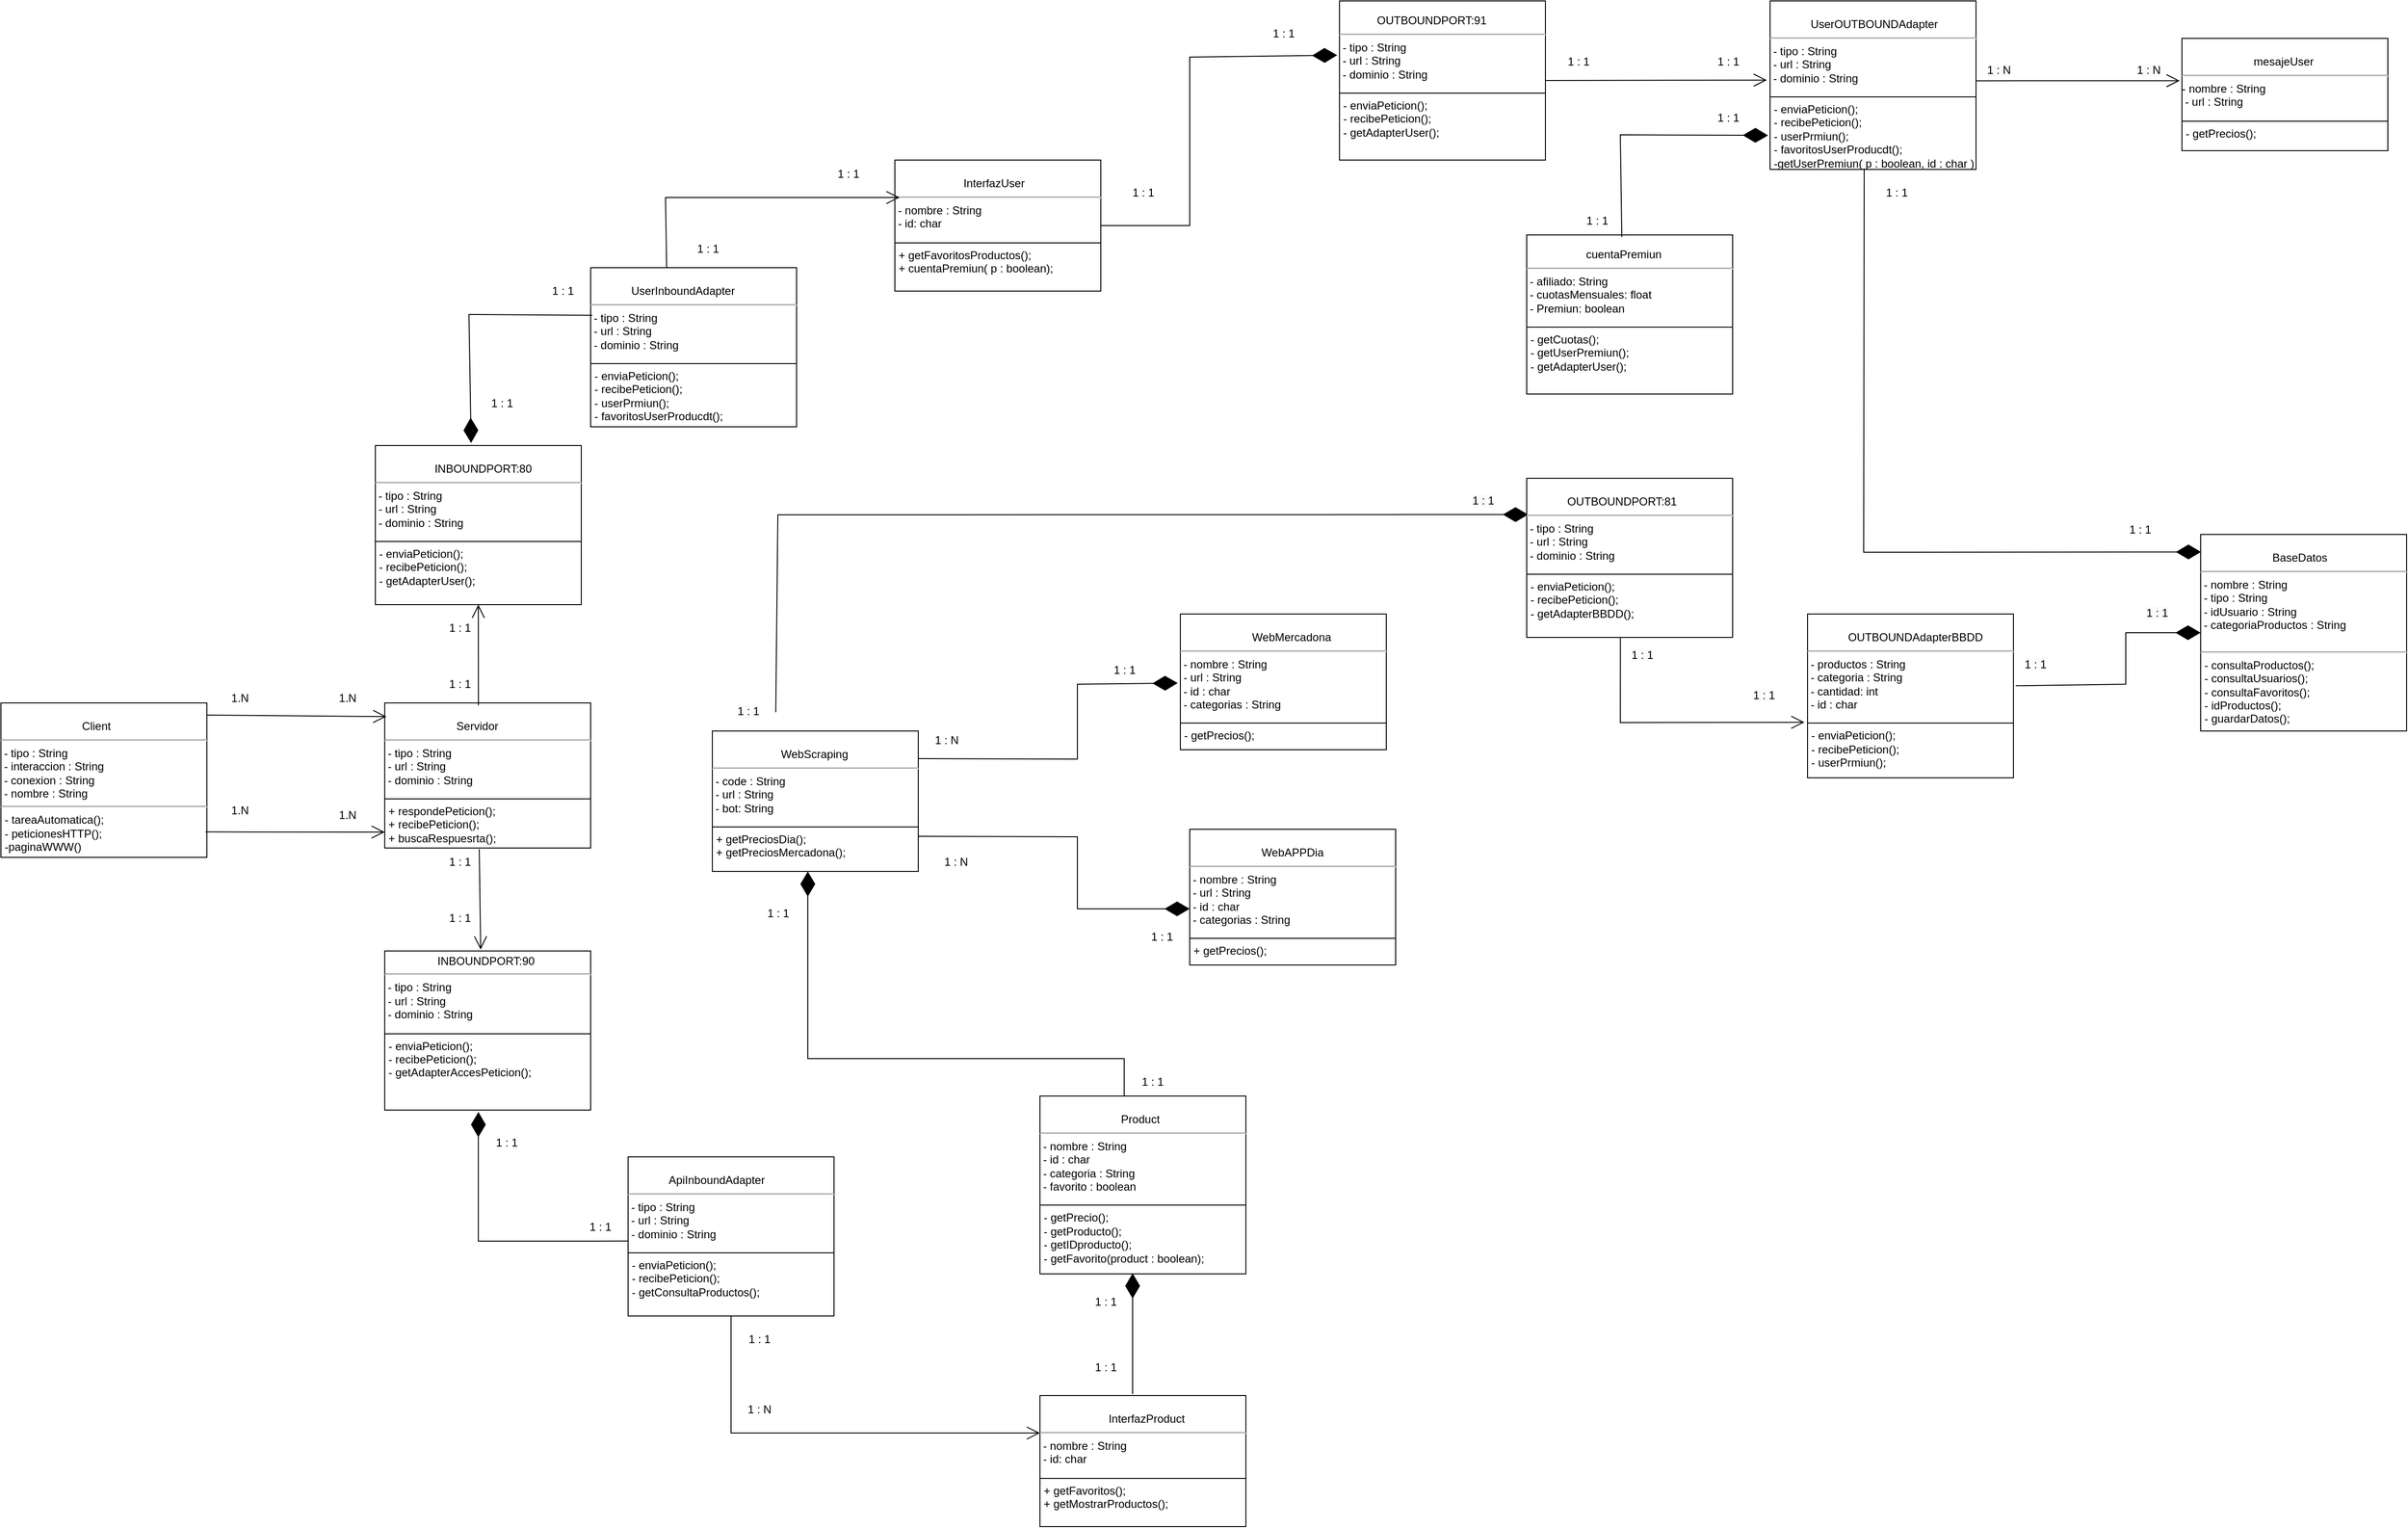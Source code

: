 <mxfile version="24.4.2" type="device">
  <diagram name="Página-1" id="XtTbwyqOp6e4KOKeSVEi">
    <mxGraphModel dx="5848" dy="3665" grid="1" gridSize="10" guides="1" tooltips="1" connect="1" arrows="1" fold="1" page="1" pageScale="1" pageWidth="690" pageHeight="980" math="0" shadow="0">
      <root>
        <mxCell id="0" />
        <mxCell id="1" parent="0" />
        <mxCell id="DVVW4p3-oHSnUUFkUADn-35" value="&lt;p style=&quot;margin:0px;margin-top:4px;text-align:center;&quot;&gt;&lt;br&gt;&lt;/p&gt;&lt;blockquote style=&quot;margin: 0 0 0 40px; border: none; padding: 0px;&quot;&gt;&lt;div style=&quot;&quot;&gt;&lt;span style=&quot;background-color: initial;&quot;&gt;&amp;nbsp; &amp;nbsp; &amp;nbsp; &amp;nbsp; &amp;nbsp; &amp;nbsp; &amp;nbsp; Client&lt;/span&gt;&lt;/div&gt;&lt;/blockquote&gt;&lt;div style=&quot;text-align: left;&quot;&gt;&lt;hr&gt;&amp;nbsp;- tipo : String&lt;/div&gt;&lt;div style=&quot;text-align: left;&quot;&gt;&amp;nbsp;- interaccion : String&lt;/div&gt;&lt;div style=&quot;text-align: left;&quot;&gt;&amp;nbsp;- conexion : String&lt;/div&gt;&lt;div style=&quot;text-align: left;&quot;&gt;&amp;nbsp;- nombre : String&lt;br&gt;&lt;hr&gt;&lt;/div&gt;&lt;p style=&quot;margin:0px;margin-left:4px;&quot;&gt;- tareaAutomatica();&lt;/p&gt;&lt;p style=&quot;margin:0px;margin-left:4px;&quot;&gt;&lt;span style=&quot;background-color: initial;&quot;&gt;- peticionesHTTP&lt;/span&gt;&lt;span style=&quot;background-color: initial;&quot;&gt;();&lt;/span&gt;&lt;br&gt;&lt;/p&gt;&lt;p style=&quot;margin:0px;margin-left:4px;&quot;&gt;&lt;span style=&quot;background-color: initial;&quot;&gt;-paginaWWW()&lt;/span&gt;&lt;/p&gt;&lt;p style=&quot;margin:0px;margin-left:4px;&quot;&gt;&amp;nbsp;&lt;/p&gt;" style="verticalAlign=top;align=left;overflow=fill;html=1;whiteSpace=wrap;" parent="1" vertex="1">
          <mxGeometry x="-2030" y="-1020" width="220" height="165" as="geometry" />
        </mxCell>
        <mxCell id="DVVW4p3-oHSnUUFkUADn-37" value="&lt;p style=&quot;margin:0px;margin-top:4px;text-align:center;&quot;&gt;&lt;br&gt;&lt;/p&gt;&lt;blockquote style=&quot;margin: 0 0 0 40px; border: none; padding: 0px;&quot;&gt;&lt;div style=&quot;&quot;&gt;&lt;span style=&quot;background-color: initial;&quot;&gt;&amp;nbsp; &amp;nbsp; &amp;nbsp; &amp;nbsp; &amp;nbsp; &amp;nbsp;WebMercadona&lt;/span&gt;&lt;/div&gt;&lt;/blockquote&gt;&lt;div style=&quot;text-align: left;&quot;&gt;&lt;hr&gt;&lt;div&gt;&amp;nbsp;- nombre : String&lt;/div&gt;&lt;div&gt;&amp;nbsp;- url : String&lt;/div&gt;&lt;div&gt;&amp;nbsp;- id : char&lt;/div&gt;&lt;div&gt;&amp;nbsp;- categorias : String&lt;/div&gt;&lt;/div&gt;&lt;p&gt;&lt;/p&gt;&lt;hr size=&quot;1&quot; style=&quot;border-style:solid;&quot;&gt;&lt;p style=&quot;margin:0px;margin-left:4px;&quot;&gt;- getPrecios();&lt;br&gt;&lt;/p&gt;&lt;p style=&quot;margin:0px;margin-left:4px;&quot;&gt;&lt;br&gt;&lt;/p&gt;" style="verticalAlign=top;align=left;overflow=fill;html=1;whiteSpace=wrap;" parent="1" vertex="1">
          <mxGeometry x="-770" y="-1115" width="220" height="145" as="geometry" />
        </mxCell>
        <mxCell id="DVVW4p3-oHSnUUFkUADn-38" value="&lt;p style=&quot;margin:0px;margin-top:4px;text-align:center;&quot;&gt;&lt;br&gt;&lt;/p&gt;&lt;blockquote style=&quot;margin: 0 0 0 40px; border: none; padding: 0px;&quot;&gt;&lt;div style=&quot;&quot;&gt;&lt;span style=&quot;background-color: initial;&quot;&gt;&amp;nbsp; &amp;nbsp; &amp;nbsp; &amp;nbsp; &amp;nbsp; &amp;nbsp;BaseDatos&lt;/span&gt;&lt;/div&gt;&lt;/blockquote&gt;&lt;div style=&quot;text-align: left;&quot;&gt;&lt;hr&gt;&amp;nbsp;- nombre : String&lt;/div&gt;&lt;div style=&quot;text-align: left;&quot;&gt;&lt;span style=&quot;background-color: initial;&quot;&gt;&amp;nbsp;- tipo : String&lt;/span&gt;&lt;/div&gt;&lt;div style=&quot;text-align: left;&quot;&gt;&lt;span style=&quot;background-color: initial;&quot;&gt;&amp;nbsp;- idUsuario : String&lt;/span&gt;&lt;/div&gt;&lt;div style=&quot;text-align: left;&quot;&gt;&lt;span style=&quot;background-color: initial;&quot;&gt;&amp;nbsp;- categoriaProductos : String&lt;/span&gt;&lt;/div&gt;&lt;div style=&quot;text-align: left;&quot;&gt;&lt;span style=&quot;background-color: initial;&quot;&gt;&amp;nbsp; &amp;nbsp;&lt;/span&gt;&lt;/div&gt;&lt;div style=&quot;text-align: left;&quot;&gt;&lt;hr&gt;&lt;/div&gt;&lt;p style=&quot;margin:0px;margin-left:4px;&quot;&gt;- consultaProductos();&lt;/p&gt;&lt;p style=&quot;margin:0px;margin-left:4px;&quot;&gt;- consultaUsuarios();&lt;/p&gt;&lt;p style=&quot;margin:0px;margin-left:4px;&quot;&gt;- consultaFavoritos();&lt;/p&gt;&lt;p style=&quot;margin:0px;margin-left:4px;&quot;&gt;- idProductos();&lt;/p&gt;&lt;p style=&quot;margin:0px;margin-left:4px;&quot;&gt;- guardarDatos();&lt;/p&gt;" style="verticalAlign=top;align=left;overflow=fill;html=1;whiteSpace=wrap;" parent="1" vertex="1">
          <mxGeometry x="320" y="-1200" width="220" height="210" as="geometry" />
        </mxCell>
        <mxCell id="DVVW4p3-oHSnUUFkUADn-40" value="&lt;p style=&quot;margin:0px;margin-top:4px;text-align:center;&quot;&gt;&lt;br&gt;&lt;/p&gt;&lt;blockquote style=&quot;margin: 0 0 0 40px; border: none; padding: 0px;&quot;&gt;&lt;div style=&quot;&quot;&gt;&lt;span style=&quot;background-color: initial;&quot;&gt;&amp;nbsp; &amp;nbsp; &amp;nbsp; &amp;nbsp; &amp;nbsp; &amp;nbsp;Servidor&lt;/span&gt;&lt;/div&gt;&lt;/blockquote&gt;&lt;div style=&quot;text-align: left;&quot;&gt;&lt;hr&gt;&amp;nbsp;- tipo : String&lt;/div&gt;&lt;div style=&quot;text-align: left;&quot;&gt;&amp;nbsp;- url : String&lt;/div&gt;&lt;div style=&quot;text-align: left;&quot;&gt;&amp;nbsp;- dominio : String&lt;/div&gt;&lt;p&gt;&lt;/p&gt;&lt;hr size=&quot;1&quot; style=&quot;border-style:solid;&quot;&gt;&lt;p style=&quot;margin:0px;margin-left:4px;&quot;&gt;+ respondePeticion();&lt;/p&gt;&lt;p style=&quot;margin:0px;margin-left:4px;&quot;&gt;+ recibePeticion();&lt;/p&gt;&lt;p style=&quot;margin:0px;margin-left:4px;&quot;&gt;+ buscaRespuesrta();&lt;/p&gt;&lt;p style=&quot;margin:0px;margin-left:4px;&quot;&gt;&lt;br&gt;&lt;/p&gt;&lt;p style=&quot;margin:0px;margin-left:4px;&quot;&gt;&lt;br&gt;&lt;/p&gt;" style="verticalAlign=top;align=left;overflow=fill;html=1;whiteSpace=wrap;" parent="1" vertex="1">
          <mxGeometry x="-1620" y="-1020" width="220" height="155" as="geometry" />
        </mxCell>
        <mxCell id="DVVW4p3-oHSnUUFkUADn-41" value="&lt;p style=&quot;margin:0px;margin-top:4px;text-align:center;&quot;&gt;&lt;br&gt;&lt;/p&gt;&lt;blockquote style=&quot;margin: 0 0 0 40px; border: none; padding: 0px;&quot;&gt;&lt;div style=&quot;&quot;&gt;&lt;span style=&quot;background-color: initial;&quot;&gt;&amp;nbsp; &amp;nbsp; &amp;nbsp; &amp;nbsp; &amp;nbsp; &amp;nbsp;WebAPPDia&lt;/span&gt;&lt;/div&gt;&lt;/blockquote&gt;&lt;div style=&quot;text-align: left;&quot;&gt;&lt;hr&gt;&amp;nbsp;- nombre : String&lt;/div&gt;&lt;div style=&quot;text-align: left;&quot;&gt;&amp;nbsp;- url : String&lt;br&gt;&lt;/div&gt;&lt;div style=&quot;text-align: left;&quot;&gt;&lt;div&gt;&lt;div&gt;&amp;nbsp;- id : char&lt;/div&gt;&lt;div&gt;&amp;nbsp;- categorias : String&lt;/div&gt;&lt;/div&gt;&lt;/div&gt;&lt;p&gt;&lt;/p&gt;&lt;hr size=&quot;1&quot; style=&quot;border-style:solid;&quot;&gt;&lt;p style=&quot;margin:0px;margin-left:4px;&quot;&gt;+ getPrecios();&lt;/p&gt;&lt;p style=&quot;margin:0px;margin-left:4px;&quot;&gt;&lt;br&gt;&lt;/p&gt;&lt;p style=&quot;margin:0px;margin-left:4px;&quot;&gt;&lt;br&gt;&lt;/p&gt;&lt;p style=&quot;margin:0px;margin-left:4px;&quot;&gt;&lt;br&gt;&lt;/p&gt;" style="verticalAlign=top;align=left;overflow=fill;html=1;whiteSpace=wrap;" parent="1" vertex="1">
          <mxGeometry x="-760" y="-885" width="220" height="145" as="geometry" />
        </mxCell>
        <mxCell id="DVVW4p3-oHSnUUFkUADn-42" value="&lt;p style=&quot;margin:0px;margin-top:4px;text-align:center;&quot;&gt;&lt;br&gt;&lt;/p&gt;&lt;blockquote style=&quot;margin: 0 0 0 40px; border: none; padding: 0px;&quot;&gt;&lt;div style=&quot;&quot;&gt;&lt;span style=&quot;background-color: initial;&quot;&gt;&amp;nbsp; &amp;nbsp; &amp;nbsp; &amp;nbsp; &amp;nbsp; WebScraping&lt;/span&gt;&lt;/div&gt;&lt;/blockquote&gt;&lt;div style=&quot;text-align: left;&quot;&gt;&lt;hr&gt;&amp;nbsp;- code : String&lt;/div&gt;&lt;div style=&quot;text-align: left;&quot;&gt;&amp;nbsp;- url : String&lt;/div&gt;&lt;div style=&quot;text-align: left;&quot;&gt;&amp;nbsp;- bot: String&lt;/div&gt;&lt;p&gt;&lt;/p&gt;&lt;hr size=&quot;1&quot; style=&quot;border-style:solid;&quot;&gt;&lt;p style=&quot;margin:0px;margin-left:4px;&quot;&gt;+ getPreciosDia();&lt;/p&gt;&lt;p style=&quot;margin:0px;margin-left:4px;&quot;&gt;+ getPreciosMercadona();&lt;/p&gt;&lt;p style=&quot;margin:0px;margin-left:4px;&quot;&gt;&lt;br&gt;&lt;/p&gt;" style="verticalAlign=top;align=left;overflow=fill;html=1;whiteSpace=wrap;" parent="1" vertex="1">
          <mxGeometry x="-1270" y="-990" width="220" height="150" as="geometry" />
        </mxCell>
        <mxCell id="DVVW4p3-oHSnUUFkUADn-46" value="&lt;p style=&quot;margin:0px;margin-top:4px;text-align:center;&quot;&gt;&lt;br&gt;&lt;/p&gt;&lt;blockquote style=&quot;margin: 0 0 0 40px; border: none; padding: 0px;&quot;&gt;&lt;div style=&quot;&quot;&gt;&lt;span style=&quot;background-color: initial;&quot;&gt;&amp;nbsp; &amp;nbsp; &amp;nbsp; &amp;nbsp; &amp;nbsp; InterfazProduct&lt;/span&gt;&lt;/div&gt;&lt;/blockquote&gt;&lt;div style=&quot;text-align: left;&quot;&gt;&lt;hr&gt;&amp;nbsp;- nombre : String&lt;/div&gt;&lt;div style=&quot;text-align: left;&quot;&gt;&amp;nbsp;- id: char&lt;/div&gt;&lt;p&gt;&lt;/p&gt;&lt;hr size=&quot;1&quot; style=&quot;border-style:solid;&quot;&gt;&lt;p style=&quot;margin:0px;margin-left:4px;&quot;&gt;+ getFavoritos();&lt;/p&gt;&lt;p style=&quot;margin:0px;margin-left:4px;&quot;&gt;+ getMostrarProductos();&lt;/p&gt;&lt;p style=&quot;margin:0px;margin-left:4px;&quot;&gt;&lt;br&gt;&lt;/p&gt;&lt;p style=&quot;margin:0px;margin-left:4px;&quot;&gt;&lt;br&gt;&lt;/p&gt;&lt;p style=&quot;margin:0px;margin-left:4px;&quot;&gt;&lt;br&gt;&lt;/p&gt;" style="verticalAlign=top;align=left;overflow=fill;html=1;whiteSpace=wrap;" parent="1" vertex="1">
          <mxGeometry x="-920" y="-280" width="220" height="140" as="geometry" />
        </mxCell>
        <mxCell id="DVVW4p3-oHSnUUFkUADn-54" value="&lt;p style=&quot;margin:0px;margin-top:4px;text-align:center;&quot;&gt;&lt;br&gt;&lt;/p&gt;&lt;blockquote style=&quot;margin: 0 0 0 40px; border: none; padding: 0px;&quot;&gt;&lt;div style=&quot;&quot;&gt;&lt;span style=&quot;background-color: initial;&quot;&gt;&amp;nbsp;UserInboundAdapter&lt;/span&gt;&lt;/div&gt;&lt;/blockquote&gt;&lt;div style=&quot;text-align: left;&quot;&gt;&lt;hr&gt;&amp;nbsp;- tipo : String&lt;/div&gt;&lt;div style=&quot;text-align: left;&quot;&gt;&amp;nbsp;- url : String&lt;/div&gt;&lt;div style=&quot;text-align: left;&quot;&gt;&amp;nbsp;- dominio : String&lt;/div&gt;&lt;p&gt;&lt;/p&gt;&lt;hr size=&quot;1&quot; style=&quot;border-style:solid;&quot;&gt;&lt;p style=&quot;margin:0px;margin-left:4px;&quot;&gt;- enviaPeticion();&lt;/p&gt;&lt;p style=&quot;margin:0px;margin-left:4px;&quot;&gt;- recibePeticion();&lt;/p&gt;&lt;p style=&quot;margin:0px;margin-left:4px;&quot;&gt;- userPrmiun();&lt;/p&gt;&lt;p style=&quot;margin:0px;margin-left:4px;&quot;&gt;- favoritosUserProducdt();&lt;/p&gt;&lt;p style=&quot;margin:0px;margin-left:4px;&quot;&gt;&lt;br&gt;&lt;/p&gt;&lt;p style=&quot;margin:0px;margin-left:4px;&quot;&gt;&lt;br&gt;&lt;/p&gt;&lt;p style=&quot;margin:0px;margin-left:4px;&quot;&gt;&lt;br&gt;&lt;/p&gt;" style="verticalAlign=top;align=left;overflow=fill;html=1;whiteSpace=wrap;" parent="1" vertex="1">
          <mxGeometry x="-1400" y="-1485" width="220" height="170" as="geometry" />
        </mxCell>
        <mxCell id="DVVW4p3-oHSnUUFkUADn-59" value="&lt;p style=&quot;margin:0px;margin-top:4px;text-align:center;&quot;&gt;&lt;br&gt;&lt;/p&gt;&lt;blockquote style=&quot;margin: 0 0 0 40px; border: none; padding: 0px;&quot;&gt;&lt;div style=&quot;&quot;&gt;&lt;span style=&quot;background-color: initial;&quot;&gt;&amp;nbsp; &amp;nbsp; &amp;nbsp; &amp;nbsp; &amp;nbsp; &amp;nbsp;mesajeUser&lt;/span&gt;&lt;/div&gt;&lt;/blockquote&gt;&lt;div style=&quot;text-align: left;&quot;&gt;&lt;hr&gt;&lt;div&gt;- nombre : String&lt;/div&gt;&lt;div&gt;&amp;nbsp;- url : String&lt;/div&gt;&lt;/div&gt;&lt;p&gt;&lt;/p&gt;&lt;hr size=&quot;1&quot; style=&quot;border-style:solid;&quot;&gt;&lt;p style=&quot;margin:0px;margin-left:4px;&quot;&gt;- getPrecios();&lt;br&gt;&lt;/p&gt;&lt;p style=&quot;margin:0px;margin-left:4px;&quot;&gt;&lt;br&gt;&lt;/p&gt;" style="verticalAlign=top;align=left;overflow=fill;html=1;whiteSpace=wrap;" parent="1" vertex="1">
          <mxGeometry x="300" y="-1730" width="220" height="120" as="geometry" />
        </mxCell>
        <mxCell id="nbIq9ZaDtOo2EUk5P3jK-1" value="&lt;p style=&quot;margin:0px;margin-top:4px;text-align:center;&quot;&gt;&lt;br&gt;&lt;/p&gt;&lt;blockquote style=&quot;margin: 0 0 0 40px; border: none; padding: 0px;&quot;&gt;&lt;div style=&quot;&quot;&gt;&lt;span style=&quot;background-color: initial;&quot;&gt;&amp;nbsp; &amp;nbsp; &amp;nbsp; &amp;nbsp;INBOUNDPORT:80&lt;/span&gt;&lt;/div&gt;&lt;/blockquote&gt;&lt;div style=&quot;text-align: left;&quot;&gt;&lt;hr&gt;&amp;nbsp;- tipo : String&lt;/div&gt;&lt;div style=&quot;text-align: left;&quot;&gt;&amp;nbsp;- url : String&lt;/div&gt;&lt;div style=&quot;text-align: left;&quot;&gt;&amp;nbsp;- dominio : String&lt;/div&gt;&lt;p&gt;&lt;/p&gt;&lt;hr size=&quot;1&quot; style=&quot;border-style:solid;&quot;&gt;&lt;p style=&quot;margin:0px;margin-left:4px;&quot;&gt;- enviaPeticion();&lt;/p&gt;&lt;p style=&quot;margin:0px;margin-left:4px;&quot;&gt;- recibePeticion();&lt;/p&gt;&lt;p style=&quot;margin:0px;margin-left:4px;&quot;&gt;- getAdapterUser();&lt;/p&gt;&lt;p style=&quot;margin:0px;margin-left:4px;&quot;&gt;&lt;br&gt;&lt;/p&gt;&lt;p style=&quot;margin:0px;margin-left:4px;&quot;&gt;&lt;br&gt;&lt;/p&gt;&lt;p style=&quot;margin:0px;margin-left:4px;&quot;&gt;&lt;br&gt;&lt;/p&gt;" style="verticalAlign=top;align=left;overflow=fill;html=1;whiteSpace=wrap;" vertex="1" parent="1">
          <mxGeometry x="-1630" y="-1295" width="220" height="170" as="geometry" />
        </mxCell>
        <mxCell id="nbIq9ZaDtOo2EUk5P3jK-2" value="&lt;p style=&quot;margin:0px;margin-top:4px;text-align:center;&quot;&gt;&lt;span style=&quot;background-color: initial; text-align: left;&quot;&gt;INBOUNDPORT:90&amp;nbsp;&lt;/span&gt;&lt;br&gt;&lt;/p&gt;&lt;div style=&quot;text-align: left;&quot;&gt;&lt;hr&gt;&amp;nbsp;- tipo : String&lt;/div&gt;&lt;div style=&quot;text-align: left;&quot;&gt;&amp;nbsp;- url : String&lt;/div&gt;&lt;div style=&quot;text-align: left;&quot;&gt;&amp;nbsp;- dominio : String&lt;/div&gt;&lt;p&gt;&lt;/p&gt;&lt;hr size=&quot;1&quot; style=&quot;border-style:solid;&quot;&gt;&lt;p style=&quot;margin:0px;margin-left:4px;&quot;&gt;- enviaPeticion();&lt;/p&gt;&lt;p style=&quot;margin:0px;margin-left:4px;&quot;&gt;- recibePeticion();&lt;/p&gt;&lt;p style=&quot;margin:0px;margin-left:4px;&quot;&gt;- getAdapterAccesPeticion();&lt;/p&gt;&lt;p style=&quot;margin:0px;margin-left:4px;&quot;&gt;&lt;br&gt;&lt;/p&gt;&lt;p style=&quot;margin:0px;margin-left:4px;&quot;&gt;&lt;br&gt;&lt;/p&gt;" style="verticalAlign=top;align=left;overflow=fill;html=1;whiteSpace=wrap;" vertex="1" parent="1">
          <mxGeometry x="-1620" y="-755" width="220" height="170" as="geometry" />
        </mxCell>
        <mxCell id="nbIq9ZaDtOo2EUk5P3jK-4" value="" style="endArrow=open;endFill=1;endSize=12;html=1;rounded=0;exitX=1.001;exitY=0.079;exitDx=0;exitDy=0;exitPerimeter=0;entryX=0.008;entryY=0.094;entryDx=0;entryDy=0;entryPerimeter=0;" edge="1" parent="1" source="DVVW4p3-oHSnUUFkUADn-35" target="DVVW4p3-oHSnUUFkUADn-40">
          <mxGeometry width="160" relative="1" as="geometry">
            <mxPoint x="-1800" y="-1010" as="sourcePoint" />
            <mxPoint x="-1630" y="-1007" as="targetPoint" />
          </mxGeometry>
        </mxCell>
        <mxCell id="nbIq9ZaDtOo2EUk5P3jK-5" value="" style="endArrow=open;endFill=1;endSize=12;html=1;rounded=0;exitX=0.994;exitY=0.835;exitDx=0;exitDy=0;exitPerimeter=0;" edge="1" parent="1" source="DVVW4p3-oHSnUUFkUADn-35">
          <mxGeometry width="160" relative="1" as="geometry">
            <mxPoint x="-1800.22" y="-855" as="sourcePoint" />
            <mxPoint x="-1620" y="-882" as="targetPoint" />
          </mxGeometry>
        </mxCell>
        <mxCell id="nbIq9ZaDtOo2EUk5P3jK-6" value="1.N" style="text;html=1;align=center;verticalAlign=middle;resizable=0;points=[];autosize=1;strokeColor=none;fillColor=none;" vertex="1" parent="1">
          <mxGeometry x="-1795" y="-920" width="40" height="30" as="geometry" />
        </mxCell>
        <mxCell id="nbIq9ZaDtOo2EUk5P3jK-7" value="1.N" style="text;html=1;align=center;verticalAlign=middle;resizable=0;points=[];autosize=1;strokeColor=none;fillColor=none;" vertex="1" parent="1">
          <mxGeometry x="-1680" y="-915" width="40" height="30" as="geometry" />
        </mxCell>
        <mxCell id="nbIq9ZaDtOo2EUk5P3jK-9" value="1.N" style="text;html=1;align=center;verticalAlign=middle;resizable=0;points=[];autosize=1;strokeColor=none;fillColor=none;" vertex="1" parent="1">
          <mxGeometry x="-1795" y="-1040" width="40" height="30" as="geometry" />
        </mxCell>
        <mxCell id="nbIq9ZaDtOo2EUk5P3jK-10" value="1.N" style="text;html=1;align=center;verticalAlign=middle;resizable=0;points=[];autosize=1;strokeColor=none;fillColor=none;" vertex="1" parent="1">
          <mxGeometry x="-1680" y="-1040" width="40" height="30" as="geometry" />
        </mxCell>
        <mxCell id="nbIq9ZaDtOo2EUk5P3jK-11" value="&lt;p style=&quot;margin:0px;margin-top:4px;text-align:center;&quot;&gt;&lt;br&gt;&lt;/p&gt;&lt;blockquote style=&quot;margin: 0 0 0 40px; border: none; padding: 0px;&quot;&gt;&lt;div style=&quot;&quot;&gt;&lt;span style=&quot;background-color: initial;&quot;&gt;&amp;nbsp;ApiInboundAdapter&lt;/span&gt;&lt;/div&gt;&lt;/blockquote&gt;&lt;div style=&quot;text-align: left;&quot;&gt;&lt;hr&gt;&amp;nbsp;- tipo : String&lt;/div&gt;&lt;div style=&quot;text-align: left;&quot;&gt;&amp;nbsp;- url : String&lt;/div&gt;&lt;div style=&quot;text-align: left;&quot;&gt;&amp;nbsp;- dominio : String&lt;/div&gt;&lt;p&gt;&lt;/p&gt;&lt;hr size=&quot;1&quot; style=&quot;border-style:solid;&quot;&gt;&lt;p style=&quot;margin:0px;margin-left:4px;&quot;&gt;- enviaPeticion();&lt;/p&gt;&lt;p style=&quot;margin:0px;margin-left:4px;&quot;&gt;- recibePeticion();&lt;/p&gt;&lt;p style=&quot;margin:0px;margin-left:4px;&quot;&gt;- getConsultaProductos();&lt;/p&gt;&lt;p style=&quot;margin:0px;margin-left:4px;&quot;&gt;&lt;br&gt;&lt;/p&gt;&lt;p style=&quot;margin:0px;margin-left:4px;&quot;&gt;&lt;br&gt;&lt;/p&gt;&lt;p style=&quot;margin:0px;margin-left:4px;&quot;&gt;&lt;br&gt;&lt;/p&gt;" style="verticalAlign=top;align=left;overflow=fill;html=1;whiteSpace=wrap;" vertex="1" parent="1">
          <mxGeometry x="-1360" y="-535" width="220" height="170" as="geometry" />
        </mxCell>
        <mxCell id="nbIq9ZaDtOo2EUk5P3jK-12" value="" style="endArrow=diamondThin;endFill=1;endSize=24;html=1;rounded=0;entryX=0.455;entryY=1.012;entryDx=0;entryDy=0;exitX=0;exitY=0.529;exitDx=0;exitDy=0;entryPerimeter=0;exitPerimeter=0;" edge="1" parent="1" source="nbIq9ZaDtOo2EUk5P3jK-11" target="nbIq9ZaDtOo2EUk5P3jK-2">
          <mxGeometry width="160" relative="1" as="geometry">
            <mxPoint x="-1380.66" y="-703.83" as="sourcePoint" />
            <mxPoint x="-1500" y="-505" as="targetPoint" />
            <Array as="points">
              <mxPoint x="-1520" y="-445" />
              <mxPoint x="-1520" y="-555" />
            </Array>
          </mxGeometry>
        </mxCell>
        <mxCell id="nbIq9ZaDtOo2EUk5P3jK-14" value="1 : 1" style="text;html=1;align=center;verticalAlign=middle;resizable=0;points=[];autosize=1;strokeColor=none;fillColor=none;" vertex="1" parent="1">
          <mxGeometry x="-1520" y="-1355" width="50" height="30" as="geometry" />
        </mxCell>
        <mxCell id="nbIq9ZaDtOo2EUk5P3jK-15" value="1 : 1" style="text;html=1;align=center;verticalAlign=middle;resizable=0;points=[];autosize=1;strokeColor=none;fillColor=none;" vertex="1" parent="1">
          <mxGeometry x="-1455" y="-1475" width="50" height="30" as="geometry" />
        </mxCell>
        <mxCell id="nbIq9ZaDtOo2EUk5P3jK-16" value="" style="endArrow=diamondThin;endFill=1;endSize=24;html=1;rounded=0;exitX=0.008;exitY=0.299;exitDx=0;exitDy=0;exitPerimeter=0;entryX=0.465;entryY=-0.016;entryDx=0;entryDy=0;entryPerimeter=0;" edge="1" parent="1" source="DVVW4p3-oHSnUUFkUADn-54" target="nbIq9ZaDtOo2EUk5P3jK-1">
          <mxGeometry width="160" relative="1" as="geometry">
            <mxPoint x="-1411" y="-1434" as="sourcePoint" />
            <mxPoint x="-1530" y="-1295" as="targetPoint" />
            <Array as="points">
              <mxPoint x="-1530" y="-1435" />
            </Array>
          </mxGeometry>
        </mxCell>
        <mxCell id="nbIq9ZaDtOo2EUk5P3jK-17" value="1 : 1" style="text;html=1;align=center;verticalAlign=middle;resizable=0;points=[];autosize=1;strokeColor=none;fillColor=none;" vertex="1" parent="1">
          <mxGeometry x="-1415" y="-475" width="50" height="30" as="geometry" />
        </mxCell>
        <mxCell id="nbIq9ZaDtOo2EUk5P3jK-18" value="1 : 1" style="text;html=1;align=center;verticalAlign=middle;resizable=0;points=[];autosize=1;strokeColor=none;fillColor=none;" vertex="1" parent="1">
          <mxGeometry x="-1515" y="-565" width="50" height="30" as="geometry" />
        </mxCell>
        <mxCell id="nbIq9ZaDtOo2EUk5P3jK-19" value="&lt;p style=&quot;margin:0px;margin-top:4px;text-align:center;&quot;&gt;&lt;br&gt;&lt;/p&gt;&lt;blockquote style=&quot;margin: 0 0 0 40px; border: none; padding: 0px;&quot;&gt;&lt;div style=&quot;&quot;&gt;&lt;span style=&quot;background-color: initial;&quot;&gt;&amp;nbsp; &amp;nbsp; &amp;nbsp; &amp;nbsp; &amp;nbsp; &amp;nbsp; &amp;nbsp; Product&lt;/span&gt;&lt;/div&gt;&lt;/blockquote&gt;&lt;div style=&quot;text-align: left;&quot;&gt;&lt;hr&gt;&amp;nbsp;- nombre : String&lt;/div&gt;&lt;div style=&quot;text-align: left;&quot;&gt;&amp;nbsp;- id : char&lt;/div&gt;&lt;div style=&quot;text-align: left;&quot;&gt;&amp;nbsp;- categoria : String&lt;/div&gt;&lt;div style=&quot;text-align: left;&quot;&gt;&amp;nbsp;- favorito : boolean&lt;/div&gt;&lt;p&gt;&lt;/p&gt;&lt;hr size=&quot;1&quot; style=&quot;border-style:solid;&quot;&gt;&lt;p style=&quot;margin:0px;margin-left:4px;&quot;&gt;- getPrecio();&lt;/p&gt;&lt;p style=&quot;margin:0px;margin-left:4px;&quot;&gt;- getProducto();&lt;/p&gt;&lt;p style=&quot;margin:0px;margin-left:4px;&quot;&gt;- getIDproducto();&lt;/p&gt;&lt;p style=&quot;margin:0px;margin-left:4px;&quot;&gt;- getFavorito(product : boolean);&lt;/p&gt;&lt;p style=&quot;margin:0px;margin-left:4px;&quot;&gt;&lt;br&gt;&lt;/p&gt;" style="verticalAlign=top;align=left;overflow=fill;html=1;whiteSpace=wrap;" vertex="1" parent="1">
          <mxGeometry x="-920" y="-600" width="220" height="190" as="geometry" />
        </mxCell>
        <mxCell id="nbIq9ZaDtOo2EUk5P3jK-22" value="" style="endArrow=open;endFill=1;endSize=12;html=1;rounded=0;entryX=0.5;entryY=1;entryDx=0;entryDy=0;exitX=0.455;exitY=0.017;exitDx=0;exitDy=0;exitPerimeter=0;" edge="1" parent="1" source="DVVW4p3-oHSnUUFkUADn-40" target="nbIq9ZaDtOo2EUk5P3jK-1">
          <mxGeometry width="160" relative="1" as="geometry">
            <mxPoint x="-1520" y="-1025" as="sourcePoint" />
            <mxPoint x="-1510" y="-1065" as="targetPoint" />
          </mxGeometry>
        </mxCell>
        <mxCell id="nbIq9ZaDtOo2EUk5P3jK-23" value="1 : 1" style="text;html=1;align=center;verticalAlign=middle;resizable=0;points=[];autosize=1;strokeColor=none;fillColor=none;" vertex="1" parent="1">
          <mxGeometry x="-1565" y="-1055" width="50" height="30" as="geometry" />
        </mxCell>
        <mxCell id="nbIq9ZaDtOo2EUk5P3jK-24" value="1 : 1" style="text;html=1;align=center;verticalAlign=middle;resizable=0;points=[];autosize=1;strokeColor=none;fillColor=none;" vertex="1" parent="1">
          <mxGeometry x="-1565" y="-1115" width="50" height="30" as="geometry" />
        </mxCell>
        <mxCell id="nbIq9ZaDtOo2EUk5P3jK-26" value="" style="endArrow=open;endFill=1;endSize=12;html=1;rounded=0;exitX=0.459;exitY=1.008;exitDx=0;exitDy=0;exitPerimeter=0;entryX=0.466;entryY=-0.009;entryDx=0;entryDy=0;entryPerimeter=0;" edge="1" parent="1" source="DVVW4p3-oHSnUUFkUADn-40" target="nbIq9ZaDtOo2EUk5P3jK-2">
          <mxGeometry width="160" relative="1" as="geometry">
            <mxPoint x="-1680" y="-805" as="sourcePoint" />
            <mxPoint x="-1520" y="-805" as="targetPoint" />
          </mxGeometry>
        </mxCell>
        <mxCell id="nbIq9ZaDtOo2EUk5P3jK-27" value="1 : 1" style="text;html=1;align=center;verticalAlign=middle;resizable=0;points=[];autosize=1;strokeColor=none;fillColor=none;" vertex="1" parent="1">
          <mxGeometry x="-1565" y="-865" width="50" height="30" as="geometry" />
        </mxCell>
        <mxCell id="nbIq9ZaDtOo2EUk5P3jK-28" value="1 : 1" style="text;html=1;align=center;verticalAlign=middle;resizable=0;points=[];autosize=1;strokeColor=none;fillColor=none;" vertex="1" parent="1">
          <mxGeometry x="-1565" y="-805" width="50" height="30" as="geometry" />
        </mxCell>
        <mxCell id="nbIq9ZaDtOo2EUk5P3jK-30" value="&lt;p style=&quot;margin:0px;margin-top:4px;text-align:center;&quot;&gt;&lt;br&gt;&lt;/p&gt;&lt;blockquote style=&quot;margin: 0 0 0 40px; border: none; padding: 0px;&quot;&gt;&lt;div style=&quot;&quot;&gt;&lt;span style=&quot;background-color: initial;&quot;&gt;&amp;nbsp; &amp;nbsp; &amp;nbsp; &amp;nbsp; &amp;nbsp; InterfazUser&lt;/span&gt;&lt;/div&gt;&lt;/blockquote&gt;&lt;div style=&quot;text-align: left;&quot;&gt;&lt;hr&gt;&amp;nbsp;- nombre : String&lt;/div&gt;&lt;div style=&quot;text-align: left;&quot;&gt;&amp;nbsp;- id: char&lt;/div&gt;&lt;p&gt;&lt;/p&gt;&lt;hr size=&quot;1&quot; style=&quot;border-style:solid;&quot;&gt;&lt;p style=&quot;margin:0px;margin-left:4px;&quot;&gt;+ getFavoritosProductos();&lt;/p&gt;&lt;p style=&quot;margin:0px;margin-left:4px;&quot;&gt;+ cuentaPremiun( p : boolean);&lt;/p&gt;&lt;p style=&quot;margin:0px;margin-left:4px;&quot;&gt;&lt;br&gt;&lt;/p&gt;&lt;p style=&quot;margin:0px;margin-left:4px;&quot;&gt;&lt;br&gt;&lt;/p&gt;&lt;p style=&quot;margin:0px;margin-left:4px;&quot;&gt;&lt;br&gt;&lt;/p&gt;" style="verticalAlign=top;align=left;overflow=fill;html=1;whiteSpace=wrap;" vertex="1" parent="1">
          <mxGeometry x="-1075" y="-1600" width="220" height="140" as="geometry" />
        </mxCell>
        <mxCell id="nbIq9ZaDtOo2EUk5P3jK-32" value="" style="endArrow=open;endFill=1;endSize=12;html=1;rounded=0;entryX=0;entryY=0.286;entryDx=0;entryDy=0;entryPerimeter=0;" edge="1" parent="1" source="nbIq9ZaDtOo2EUk5P3jK-11" target="DVVW4p3-oHSnUUFkUADn-46">
          <mxGeometry width="160" relative="1" as="geometry">
            <mxPoint x="-1300" y="-280" as="sourcePoint" />
            <mxPoint x="-1140" y="-240" as="targetPoint" />
            <Array as="points">
              <mxPoint x="-1250" y="-240" />
            </Array>
          </mxGeometry>
        </mxCell>
        <mxCell id="nbIq9ZaDtOo2EUk5P3jK-33" value="1 : N" style="text;html=1;align=center;verticalAlign=middle;resizable=0;points=[];autosize=1;strokeColor=none;fillColor=none;" vertex="1" parent="1">
          <mxGeometry x="-1245" y="-280" width="50" height="30" as="geometry" />
        </mxCell>
        <mxCell id="nbIq9ZaDtOo2EUk5P3jK-34" value="1 : 1" style="text;html=1;align=center;verticalAlign=middle;resizable=0;points=[];autosize=1;strokeColor=none;fillColor=none;" vertex="1" parent="1">
          <mxGeometry x="-1245" y="-355" width="50" height="30" as="geometry" />
        </mxCell>
        <mxCell id="nbIq9ZaDtOo2EUk5P3jK-35" value="" style="endArrow=diamondThin;endFill=1;endSize=24;html=1;rounded=0;entryX=0.45;entryY=0.997;entryDx=0;entryDy=0;entryPerimeter=0;exitX=0.45;exitY=-0.012;exitDx=0;exitDy=0;exitPerimeter=0;" edge="1" parent="1" source="DVVW4p3-oHSnUUFkUADn-46" target="nbIq9ZaDtOo2EUk5P3jK-19">
          <mxGeometry width="160" relative="1" as="geometry">
            <mxPoint x="-850" y="-370" as="sourcePoint" />
            <mxPoint x="-690" y="-370" as="targetPoint" />
          </mxGeometry>
        </mxCell>
        <mxCell id="nbIq9ZaDtOo2EUk5P3jK-36" value="1 : 1" style="text;html=1;align=center;verticalAlign=middle;resizable=0;points=[];autosize=1;strokeColor=none;fillColor=none;" vertex="1" parent="1">
          <mxGeometry x="-875" y="-325" width="50" height="30" as="geometry" />
        </mxCell>
        <mxCell id="nbIq9ZaDtOo2EUk5P3jK-37" value="1 : 1" style="text;html=1;align=center;verticalAlign=middle;resizable=0;points=[];autosize=1;strokeColor=none;fillColor=none;" vertex="1" parent="1">
          <mxGeometry x="-875" y="-395" width="50" height="30" as="geometry" />
        </mxCell>
        <mxCell id="nbIq9ZaDtOo2EUk5P3jK-38" value="" style="endArrow=diamondThin;endFill=1;endSize=24;html=1;rounded=0;exitX=0.409;exitY=0;exitDx=0;exitDy=0;exitPerimeter=0;" edge="1" parent="1" source="nbIq9ZaDtOo2EUk5P3jK-19">
          <mxGeometry width="160" relative="1" as="geometry">
            <mxPoint x="-830" y="-640" as="sourcePoint" />
            <mxPoint x="-1168" y="-840" as="targetPoint" />
            <Array as="points">
              <mxPoint x="-830" y="-640" />
              <mxPoint x="-1168" y="-640" />
            </Array>
          </mxGeometry>
        </mxCell>
        <mxCell id="nbIq9ZaDtOo2EUk5P3jK-39" value="1 : 1" style="text;html=1;align=center;verticalAlign=middle;resizable=0;points=[];autosize=1;strokeColor=none;fillColor=none;" vertex="1" parent="1">
          <mxGeometry x="-825" y="-630" width="50" height="30" as="geometry" />
        </mxCell>
        <mxCell id="nbIq9ZaDtOo2EUk5P3jK-40" value="1 : 1" style="text;html=1;align=center;verticalAlign=middle;resizable=0;points=[];autosize=1;strokeColor=none;fillColor=none;" vertex="1" parent="1">
          <mxGeometry x="-1225" y="-810" width="50" height="30" as="geometry" />
        </mxCell>
        <mxCell id="nbIq9ZaDtOo2EUk5P3jK-43" value="" style="endArrow=diamondThin;endFill=1;endSize=24;html=1;rounded=0;exitX=1;exitY=0.75;exitDx=0;exitDy=0;" edge="1" parent="1" source="DVVW4p3-oHSnUUFkUADn-42">
          <mxGeometry width="160" relative="1" as="geometry">
            <mxPoint x="-920" y="-820" as="sourcePoint" />
            <mxPoint x="-760" y="-800" as="targetPoint" />
            <Array as="points">
              <mxPoint x="-880" y="-877" />
              <mxPoint x="-880" y="-800" />
            </Array>
          </mxGeometry>
        </mxCell>
        <mxCell id="nbIq9ZaDtOo2EUk5P3jK-44" value="" style="endArrow=diamondThin;endFill=1;endSize=24;html=1;rounded=0;entryX=-0.013;entryY=0.509;entryDx=0;entryDy=0;exitX=1.001;exitY=0.197;exitDx=0;exitDy=0;exitPerimeter=0;entryPerimeter=0;" edge="1" parent="1" source="DVVW4p3-oHSnUUFkUADn-42" target="DVVW4p3-oHSnUUFkUADn-37">
          <mxGeometry width="160" relative="1" as="geometry">
            <mxPoint x="-980" y="-996.11" as="sourcePoint" />
            <mxPoint x="-820" y="-996.11" as="targetPoint" />
            <Array as="points">
              <mxPoint x="-880" y="-960" />
              <mxPoint x="-880" y="-1040" />
            </Array>
          </mxGeometry>
        </mxCell>
        <mxCell id="nbIq9ZaDtOo2EUk5P3jK-45" value="1 : N" style="text;html=1;align=center;verticalAlign=middle;resizable=0;points=[];autosize=1;strokeColor=none;fillColor=none;" vertex="1" parent="1">
          <mxGeometry x="-1035" y="-865" width="50" height="30" as="geometry" />
        </mxCell>
        <mxCell id="nbIq9ZaDtOo2EUk5P3jK-46" value="1 : 1" style="text;html=1;align=center;verticalAlign=middle;resizable=0;points=[];autosize=1;strokeColor=none;fillColor=none;" vertex="1" parent="1">
          <mxGeometry x="-815" y="-785" width="50" height="30" as="geometry" />
        </mxCell>
        <mxCell id="nbIq9ZaDtOo2EUk5P3jK-47" value="1 : N" style="text;html=1;align=center;verticalAlign=middle;resizable=0;points=[];autosize=1;strokeColor=none;fillColor=none;" vertex="1" parent="1">
          <mxGeometry x="-1045" y="-995" width="50" height="30" as="geometry" />
        </mxCell>
        <mxCell id="nbIq9ZaDtOo2EUk5P3jK-48" value="1 : 1" style="text;html=1;align=center;verticalAlign=middle;resizable=0;points=[];autosize=1;strokeColor=none;fillColor=none;" vertex="1" parent="1">
          <mxGeometry x="-855" y="-1070" width="50" height="30" as="geometry" />
        </mxCell>
        <mxCell id="nbIq9ZaDtOo2EUk5P3jK-49" value="" style="endArrow=diamondThin;endFill=1;endSize=24;html=1;rounded=0;exitX=0.313;exitY=-0.014;exitDx=0;exitDy=0;exitPerimeter=0;entryX=0.007;entryY=0.228;entryDx=0;entryDy=0;entryPerimeter=0;" edge="1" parent="1" target="nbIq9ZaDtOo2EUk5P3jK-53">
          <mxGeometry width="160" relative="1" as="geometry">
            <mxPoint x="-1202.24" y="-1010.0" as="sourcePoint" />
            <mxPoint x="-330" y="-1210.06" as="targetPoint" />
            <Array as="points">
              <mxPoint x="-1200" y="-1221" />
            </Array>
          </mxGeometry>
        </mxCell>
        <mxCell id="nbIq9ZaDtOo2EUk5P3jK-50" value="&lt;span style=&quot;color: rgb(0, 0, 0); font-family: Helvetica; font-size: 12px; font-style: normal; font-variant-ligatures: normal; font-variant-caps: normal; font-weight: 400; letter-spacing: normal; orphans: 2; text-align: center; text-indent: 0px; text-transform: none; widows: 2; word-spacing: 0px; -webkit-text-stroke-width: 0px; white-space: nowrap; background-color: rgb(251, 251, 251); text-decoration-thickness: initial; text-decoration-style: initial; text-decoration-color: initial; display: inline !important; float: none;&quot;&gt;1 : 1&lt;/span&gt;" style="text;whiteSpace=wrap;html=1;" vertex="1" parent="1">
          <mxGeometry x="-460" y="-1250" width="30" height="30" as="geometry" />
        </mxCell>
        <mxCell id="nbIq9ZaDtOo2EUk5P3jK-51" value="&lt;span style=&quot;color: rgb(0, 0, 0); font-family: Helvetica; font-size: 12px; font-style: normal; font-variant-ligatures: normal; font-variant-caps: normal; font-weight: 400; letter-spacing: normal; orphans: 2; text-align: center; text-indent: 0px; text-transform: none; widows: 2; word-spacing: 0px; -webkit-text-stroke-width: 0px; white-space: nowrap; background-color: rgb(251, 251, 251); text-decoration-thickness: initial; text-decoration-style: initial; text-decoration-color: initial; display: inline !important; float: none;&quot;&gt;1 : 1&lt;/span&gt;" style="text;whiteSpace=wrap;html=1;" vertex="1" parent="1">
          <mxGeometry x="-1245" y="-1025" width="30" height="30" as="geometry" />
        </mxCell>
        <mxCell id="nbIq9ZaDtOo2EUk5P3jK-53" value="&lt;p style=&quot;margin:0px;margin-top:4px;text-align:center;&quot;&gt;&lt;br&gt;&lt;/p&gt;&lt;blockquote style=&quot;margin: 0 0 0 40px; border: none; padding: 0px;&quot;&gt;&lt;div style=&quot;&quot;&gt;&lt;span style=&quot;background-color: initial;&quot;&gt;&amp;nbsp;&lt;/span&gt;&lt;span style=&quot;background-color: initial;&quot;&gt;OUTBOUND&lt;/span&gt;&lt;span style=&quot;background-color: initial;&quot;&gt;PORT:81&lt;/span&gt;&lt;/div&gt;&lt;/blockquote&gt;&lt;div style=&quot;text-align: left;&quot;&gt;&lt;hr&gt;&amp;nbsp;- tipo : String&lt;/div&gt;&lt;div style=&quot;text-align: left;&quot;&gt;&amp;nbsp;- url : String&lt;/div&gt;&lt;div style=&quot;text-align: left;&quot;&gt;&amp;nbsp;- dominio : String&lt;/div&gt;&lt;p&gt;&lt;/p&gt;&lt;hr size=&quot;1&quot; style=&quot;border-style:solid;&quot;&gt;&lt;p style=&quot;margin:0px;margin-left:4px;&quot;&gt;- enviaPeticion();&lt;/p&gt;&lt;p style=&quot;margin:0px;margin-left:4px;&quot;&gt;- recibePeticion();&lt;/p&gt;&lt;p style=&quot;margin:0px;margin-left:4px;&quot;&gt;- getAdapterBBDD();&lt;/p&gt;&lt;p style=&quot;margin:0px;margin-left:4px;&quot;&gt;&lt;br&gt;&lt;/p&gt;&lt;p style=&quot;margin:0px;margin-left:4px;&quot;&gt;&lt;br&gt;&lt;/p&gt;&lt;p style=&quot;margin:0px;margin-left:4px;&quot;&gt;&lt;br&gt;&lt;/p&gt;" style="verticalAlign=top;align=left;overflow=fill;html=1;whiteSpace=wrap;" vertex="1" parent="1">
          <mxGeometry x="-400" y="-1260" width="220" height="170" as="geometry" />
        </mxCell>
        <mxCell id="nbIq9ZaDtOo2EUk5P3jK-54" value="&lt;blockquote style=&quot;margin: 0px 0px 0px 40px; border: none; padding: 0px;&quot;&gt;&lt;span style=&quot;background-color: initial;&quot;&gt;&amp;nbsp;&lt;/span&gt;&lt;/blockquote&gt;&lt;blockquote style=&quot;margin: 0px 0px 0px 40px; border: none; padding: 0px;&quot;&gt;&lt;span style=&quot;background-color: initial;&quot;&gt;OUTBOUND&lt;/span&gt;&lt;span style=&quot;background-color: initial;&quot;&gt;PORT:&lt;/span&gt;&lt;span style=&quot;background-color: initial;&quot;&gt;91&lt;/span&gt;&lt;/blockquote&gt;&lt;div style=&quot;text-align: left;&quot;&gt;&lt;hr&gt;&amp;nbsp;- tipo : String&lt;/div&gt;&lt;div style=&quot;text-align: left;&quot;&gt;&amp;nbsp;- url : String&lt;/div&gt;&lt;div style=&quot;text-align: left;&quot;&gt;&amp;nbsp;- dominio : String&lt;/div&gt;&lt;p&gt;&lt;/p&gt;&lt;hr size=&quot;1&quot; style=&quot;border-style:solid;&quot;&gt;&lt;p style=&quot;margin:0px;margin-left:4px;&quot;&gt;- enviaPeticion();&lt;/p&gt;&lt;p style=&quot;margin:0px;margin-left:4px;&quot;&gt;- recibePeticion();&lt;/p&gt;&lt;p style=&quot;margin:0px;margin-left:4px;&quot;&gt;- getAdapterUser();&lt;/p&gt;&lt;p style=&quot;margin:0px;margin-left:4px;&quot;&gt;&lt;br&gt;&lt;/p&gt;&lt;p style=&quot;margin:0px;margin-left:4px;&quot;&gt;&lt;br&gt;&lt;/p&gt;&lt;p style=&quot;margin:0px;margin-left:4px;&quot;&gt;&lt;br&gt;&lt;/p&gt;" style="verticalAlign=top;align=left;overflow=fill;html=1;whiteSpace=wrap;" vertex="1" parent="1">
          <mxGeometry x="-600" y="-1770" width="220" height="170" as="geometry" />
        </mxCell>
        <mxCell id="nbIq9ZaDtOo2EUk5P3jK-55" value="&lt;p style=&quot;margin:0px;margin-top:4px;text-align:center;&quot;&gt;&lt;br&gt;&lt;/p&gt;&lt;blockquote style=&quot;margin: 0 0 0 40px; border: none; padding: 0px;&quot;&gt;&lt;div style=&quot;&quot;&gt;&lt;span style=&quot;background-color: initial;&quot;&gt;&amp;nbsp;UserOUTBOUNDAdapter&lt;/span&gt;&lt;/div&gt;&lt;/blockquote&gt;&lt;div style=&quot;text-align: left;&quot;&gt;&lt;hr&gt;&amp;nbsp;- tipo : String&lt;/div&gt;&lt;div style=&quot;text-align: left;&quot;&gt;&amp;nbsp;- url : String&lt;/div&gt;&lt;div style=&quot;text-align: left;&quot;&gt;&amp;nbsp;- dominio : String&lt;/div&gt;&lt;p&gt;&lt;/p&gt;&lt;hr size=&quot;1&quot; style=&quot;border-style:solid;&quot;&gt;&lt;p style=&quot;margin:0px;margin-left:4px;&quot;&gt;- enviaPeticion();&lt;/p&gt;&lt;p style=&quot;margin:0px;margin-left:4px;&quot;&gt;- recibePeticion();&lt;/p&gt;&lt;p style=&quot;margin:0px;margin-left:4px;&quot;&gt;- userPrmiun();&lt;/p&gt;&lt;p style=&quot;margin:0px;margin-left:4px;&quot;&gt;- favoritosUserProducdt();&lt;/p&gt;&lt;p style=&quot;margin:0px;margin-left:4px;&quot;&gt;-getUserPremiun( p : boolean, id : char )&lt;/p&gt;&lt;p style=&quot;margin:0px;margin-left:4px;&quot;&gt;&lt;br&gt;&lt;/p&gt;&lt;p style=&quot;margin:0px;margin-left:4px;&quot;&gt;&lt;br&gt;&lt;/p&gt;&lt;p style=&quot;margin:0px;margin-left:4px;&quot;&gt;&lt;br&gt;&lt;/p&gt;" style="verticalAlign=top;align=left;overflow=fill;html=1;whiteSpace=wrap;" vertex="1" parent="1">
          <mxGeometry x="-140" y="-1770" width="220" height="180" as="geometry" />
        </mxCell>
        <mxCell id="nbIq9ZaDtOo2EUk5P3jK-58" value="&lt;p style=&quot;margin:0px;margin-top:4px;text-align:center;&quot;&gt;&lt;br&gt;&lt;/p&gt;&lt;blockquote style=&quot;margin: 0 0 0 40px; border: none; padding: 0px;&quot;&gt;&lt;div style=&quot;&quot;&gt;&lt;span style=&quot;background-color: initial;&quot;&gt;&amp;nbsp;OUTBOUNDAdapterBBDD&lt;/span&gt;&lt;/div&gt;&lt;/blockquote&gt;&lt;div style=&quot;text-align: left;&quot;&gt;&lt;hr&gt;&amp;nbsp;- productos : String&lt;/div&gt;&lt;div style=&quot;text-align: left;&quot;&gt;&amp;nbsp;- categoria : String&lt;/div&gt;&lt;div style=&quot;text-align: left;&quot;&gt;&amp;nbsp;- cantidad: int&lt;/div&gt;&lt;div style=&quot;text-align: left;&quot;&gt;&amp;nbsp;- id : char&lt;/div&gt;&lt;p&gt;&lt;/p&gt;&lt;hr size=&quot;1&quot; style=&quot;border-style:solid;&quot;&gt;&lt;p style=&quot;margin:0px;margin-left:4px;&quot;&gt;- enviaPeticion();&lt;/p&gt;&lt;p style=&quot;margin:0px;margin-left:4px;&quot;&gt;- recibePeticion();&lt;/p&gt;&lt;p style=&quot;margin:0px;margin-left:4px;&quot;&gt;- userPrmiun();&lt;/p&gt;&lt;p style=&quot;margin:0px;margin-left:4px;&quot;&gt;&lt;br&gt;&lt;/p&gt;&lt;p style=&quot;margin:0px;margin-left:4px;&quot;&gt;&lt;br&gt;&lt;/p&gt;&lt;p style=&quot;margin:0px;margin-left:4px;&quot;&gt;&lt;br&gt;&lt;/p&gt;" style="verticalAlign=top;align=left;overflow=fill;html=1;whiteSpace=wrap;" vertex="1" parent="1">
          <mxGeometry x="-100" y="-1115" width="220" height="175" as="geometry" />
        </mxCell>
        <mxCell id="nbIq9ZaDtOo2EUk5P3jK-60" value="" style="endArrow=open;endFill=1;endSize=12;html=1;rounded=0;exitX=0.455;exitY=1.004;exitDx=0;exitDy=0;exitPerimeter=0;entryX=-0.015;entryY=0.661;entryDx=0;entryDy=0;entryPerimeter=0;" edge="1" parent="1" source="nbIq9ZaDtOo2EUk5P3jK-53" target="nbIq9ZaDtOo2EUk5P3jK-58">
          <mxGeometry width="160" relative="1" as="geometry">
            <mxPoint x="-510" y="-950" as="sourcePoint" />
            <mxPoint x="-300" y="-900" as="targetPoint" />
            <Array as="points">
              <mxPoint x="-300" y="-999" />
            </Array>
          </mxGeometry>
        </mxCell>
        <mxCell id="nbIq9ZaDtOo2EUk5P3jK-61" value="&lt;span style=&quot;color: rgb(0, 0, 0); font-family: Helvetica; font-size: 12px; font-style: normal; font-variant-ligatures: normal; font-variant-caps: normal; font-weight: 400; letter-spacing: normal; orphans: 2; text-align: center; text-indent: 0px; text-transform: none; widows: 2; word-spacing: 0px; -webkit-text-stroke-width: 0px; white-space: nowrap; background-color: rgb(251, 251, 251); text-decoration-thickness: initial; text-decoration-style: initial; text-decoration-color: initial; display: inline !important; float: none;&quot;&gt;1 : 1&lt;/span&gt;" style="text;whiteSpace=wrap;html=1;" vertex="1" parent="1">
          <mxGeometry x="-160" y="-1042.5" width="30" height="30" as="geometry" />
        </mxCell>
        <mxCell id="nbIq9ZaDtOo2EUk5P3jK-62" value="&lt;span style=&quot;color: rgb(0, 0, 0); font-family: Helvetica; font-size: 12px; font-style: normal; font-variant-ligatures: normal; font-variant-caps: normal; font-weight: 400; letter-spacing: normal; orphans: 2; text-align: center; text-indent: 0px; text-transform: none; widows: 2; word-spacing: 0px; -webkit-text-stroke-width: 0px; white-space: nowrap; background-color: rgb(251, 251, 251); text-decoration-thickness: initial; text-decoration-style: initial; text-decoration-color: initial; display: inline !important; float: none;&quot;&gt;1 : 1&lt;/span&gt;" style="text;whiteSpace=wrap;html=1;" vertex="1" parent="1">
          <mxGeometry x="-290" y="-1085" width="30" height="30" as="geometry" />
        </mxCell>
        <mxCell id="nbIq9ZaDtOo2EUk5P3jK-65" value="" style="endArrow=diamondThin;endFill=1;endSize=24;html=1;rounded=0;entryX=0;entryY=0.5;entryDx=0;entryDy=0;exitX=1.011;exitY=0.438;exitDx=0;exitDy=0;exitPerimeter=0;" edge="1" parent="1" source="nbIq9ZaDtOo2EUk5P3jK-58" target="DVVW4p3-oHSnUUFkUADn-38">
          <mxGeometry width="160" relative="1" as="geometry">
            <mxPoint x="50" y="-950" as="sourcePoint" />
            <mxPoint x="210" y="-950" as="targetPoint" />
            <Array as="points">
              <mxPoint x="240" y="-1040" />
              <mxPoint x="240" y="-1095" />
            </Array>
          </mxGeometry>
        </mxCell>
        <mxCell id="nbIq9ZaDtOo2EUk5P3jK-66" value="&lt;span style=&quot;color: rgb(0, 0, 0); font-family: Helvetica; font-size: 12px; font-style: normal; font-variant-ligatures: normal; font-variant-caps: normal; font-weight: 400; letter-spacing: normal; orphans: 2; text-align: center; text-indent: 0px; text-transform: none; widows: 2; word-spacing: 0px; -webkit-text-stroke-width: 0px; white-space: nowrap; background-color: rgb(251, 251, 251); text-decoration-thickness: initial; text-decoration-style: initial; text-decoration-color: initial; display: inline !important; float: none;&quot;&gt;1 : 1&lt;/span&gt;" style="text;whiteSpace=wrap;html=1;" vertex="1" parent="1">
          <mxGeometry x="260" y="-1130" width="30" height="30" as="geometry" />
        </mxCell>
        <mxCell id="nbIq9ZaDtOo2EUk5P3jK-67" value="&lt;span style=&quot;color: rgb(0, 0, 0); font-family: Helvetica; font-size: 12px; font-style: normal; font-variant-ligatures: normal; font-variant-caps: normal; font-weight: 400; letter-spacing: normal; orphans: 2; text-align: center; text-indent: 0px; text-transform: none; widows: 2; word-spacing: 0px; -webkit-text-stroke-width: 0px; white-space: nowrap; background-color: rgb(251, 251, 251); text-decoration-thickness: initial; text-decoration-style: initial; text-decoration-color: initial; display: inline !important; float: none;&quot;&gt;1 : 1&lt;/span&gt;" style="text;whiteSpace=wrap;html=1;" vertex="1" parent="1">
          <mxGeometry x="130" y="-1075" width="30" height="30" as="geometry" />
        </mxCell>
        <mxCell id="nbIq9ZaDtOo2EUk5P3jK-68" value="" style="endArrow=open;endFill=1;endSize=12;html=1;rounded=0;exitX=1;exitY=0.474;exitDx=0;exitDy=0;entryX=-0.011;entryY=0.377;entryDx=0;entryDy=0;entryPerimeter=0;exitPerimeter=0;" edge="1" parent="1" source="nbIq9ZaDtOo2EUk5P3jK-55" target="DVVW4p3-oHSnUUFkUADn-59">
          <mxGeometry width="160" relative="1" as="geometry">
            <mxPoint x="100" y="-1370" as="sourcePoint" />
            <mxPoint x="300" y="-1690" as="targetPoint" />
          </mxGeometry>
        </mxCell>
        <mxCell id="nbIq9ZaDtOo2EUk5P3jK-69" value="&lt;span style=&quot;color: rgb(0, 0, 0); font-family: Helvetica; font-size: 12px; font-style: normal; font-variant-ligatures: normal; font-variant-caps: normal; font-weight: 400; letter-spacing: normal; orphans: 2; text-align: center; text-indent: 0px; text-transform: none; widows: 2; word-spacing: 0px; -webkit-text-stroke-width: 0px; white-space: nowrap; background-color: rgb(251, 251, 251); text-decoration-thickness: initial; text-decoration-style: initial; text-decoration-color: initial; display: inline !important; float: none;&quot;&gt;1 : N&lt;/span&gt;" style="text;whiteSpace=wrap;html=1;" vertex="1" parent="1">
          <mxGeometry x="250" y="-1710" width="30" height="30" as="geometry" />
        </mxCell>
        <mxCell id="nbIq9ZaDtOo2EUk5P3jK-70" value="&lt;span style=&quot;color: rgb(0, 0, 0); font-family: Helvetica; font-size: 12px; font-style: normal; font-variant-ligatures: normal; font-variant-caps: normal; font-weight: 400; letter-spacing: normal; orphans: 2; text-align: center; text-indent: 0px; text-transform: none; widows: 2; word-spacing: 0px; -webkit-text-stroke-width: 0px; white-space: nowrap; background-color: rgb(251, 251, 251); text-decoration-thickness: initial; text-decoration-style: initial; text-decoration-color: initial; display: inline !important; float: none;&quot;&gt;1 : N&lt;/span&gt;" style="text;whiteSpace=wrap;html=1;" vertex="1" parent="1">
          <mxGeometry x="90" y="-1710" width="30" height="30" as="geometry" />
        </mxCell>
        <mxCell id="nbIq9ZaDtOo2EUk5P3jK-71" value="" style="endArrow=open;endFill=1;endSize=12;html=1;rounded=0;exitX=0.369;exitY=-0.001;exitDx=0;exitDy=0;exitPerimeter=0;entryX=0.023;entryY=0.286;entryDx=0;entryDy=0;entryPerimeter=0;" edge="1" parent="1" source="DVVW4p3-oHSnUUFkUADn-54" target="nbIq9ZaDtOo2EUk5P3jK-30">
          <mxGeometry width="160" relative="1" as="geometry">
            <mxPoint x="-1070" y="-1420" as="sourcePoint" />
            <mxPoint x="-1080" y="-1560" as="targetPoint" />
            <Array as="points">
              <mxPoint x="-1320" y="-1560" />
            </Array>
          </mxGeometry>
        </mxCell>
        <mxCell id="nbIq9ZaDtOo2EUk5P3jK-72" value="1 : 1" style="text;html=1;align=center;verticalAlign=middle;resizable=0;points=[];autosize=1;strokeColor=none;fillColor=none;" vertex="1" parent="1">
          <mxGeometry x="-1150" y="-1600" width="50" height="30" as="geometry" />
        </mxCell>
        <mxCell id="nbIq9ZaDtOo2EUk5P3jK-73" value="1 : 1" style="text;html=1;align=center;verticalAlign=middle;resizable=0;points=[];autosize=1;strokeColor=none;fillColor=none;" vertex="1" parent="1">
          <mxGeometry x="-1300" y="-1520" width="50" height="30" as="geometry" />
        </mxCell>
        <mxCell id="nbIq9ZaDtOo2EUk5P3jK-74" value="" style="endArrow=diamondThin;endFill=1;endSize=24;html=1;rounded=0;exitX=1;exitY=0.5;exitDx=0;exitDy=0;entryX=-0.011;entryY=0.341;entryDx=0;entryDy=0;entryPerimeter=0;" edge="1" parent="1" source="nbIq9ZaDtOo2EUk5P3jK-30" target="nbIq9ZaDtOo2EUk5P3jK-54">
          <mxGeometry width="160" relative="1" as="geometry">
            <mxPoint x="-760" y="-1560" as="sourcePoint" />
            <mxPoint x="-640" y="-1700" as="targetPoint" />
            <Array as="points">
              <mxPoint x="-760" y="-1530" />
              <mxPoint x="-760" y="-1710" />
            </Array>
          </mxGeometry>
        </mxCell>
        <mxCell id="nbIq9ZaDtOo2EUk5P3jK-75" value="1 : 1" style="text;html=1;align=center;verticalAlign=middle;resizable=0;points=[];autosize=1;strokeColor=none;fillColor=none;" vertex="1" parent="1">
          <mxGeometry x="-835" y="-1580" width="50" height="30" as="geometry" />
        </mxCell>
        <mxCell id="nbIq9ZaDtOo2EUk5P3jK-76" value="1 : 1" style="text;html=1;align=center;verticalAlign=middle;resizable=0;points=[];autosize=1;strokeColor=none;fillColor=none;" vertex="1" parent="1">
          <mxGeometry x="-685" y="-1750" width="50" height="30" as="geometry" />
        </mxCell>
        <mxCell id="nbIq9ZaDtOo2EUk5P3jK-77" value="" style="endArrow=open;endFill=1;endSize=12;html=1;rounded=0;exitX=1;exitY=0.5;exitDx=0;exitDy=0;entryX=-0.016;entryY=0.47;entryDx=0;entryDy=0;entryPerimeter=0;" edge="1" parent="1" source="nbIq9ZaDtOo2EUk5P3jK-54" target="nbIq9ZaDtOo2EUk5P3jK-55">
          <mxGeometry width="160" relative="1" as="geometry">
            <mxPoint x="-320" y="-1530" as="sourcePoint" />
            <mxPoint x="-130" y="-1690" as="targetPoint" />
          </mxGeometry>
        </mxCell>
        <mxCell id="nbIq9ZaDtOo2EUk5P3jK-78" value="1 : 1" style="text;html=1;align=center;verticalAlign=middle;resizable=0;points=[];autosize=1;strokeColor=none;fillColor=none;" vertex="1" parent="1">
          <mxGeometry x="-370" y="-1720" width="50" height="30" as="geometry" />
        </mxCell>
        <mxCell id="nbIq9ZaDtOo2EUk5P3jK-79" value="1 : 1" style="text;html=1;align=center;verticalAlign=middle;resizable=0;points=[];autosize=1;strokeColor=none;fillColor=none;" vertex="1" parent="1">
          <mxGeometry x="-210" y="-1720" width="50" height="30" as="geometry" />
        </mxCell>
        <mxCell id="nbIq9ZaDtOo2EUk5P3jK-81" value="&lt;blockquote style=&quot;margin: 0px 0px 0px 40px; border: none; padding: 0px;&quot;&gt;&lt;span style=&quot;background-color: initial;&quot;&gt;&amp;nbsp;&lt;/span&gt;&lt;/blockquote&gt;&lt;blockquote style=&quot;margin: 0px 0px 0px 40px; border: none; padding: 0px;&quot;&gt;&amp;nbsp; &amp;nbsp; &amp;nbsp; &amp;nbsp;cuentaPremiun&lt;/blockquote&gt;&lt;div style=&quot;text-align: left;&quot;&gt;&lt;hr&gt;&amp;nbsp;- afiliado: String&lt;/div&gt;&lt;div style=&quot;text-align: left;&quot;&gt;&amp;nbsp;- cuotasMensuales: float&lt;/div&gt;&lt;div style=&quot;text-align: left;&quot;&gt;&amp;nbsp;- Premiun: boolean&lt;/div&gt;&lt;p&gt;&lt;/p&gt;&lt;hr size=&quot;1&quot; style=&quot;border-style:solid;&quot;&gt;&lt;p style=&quot;margin:0px;margin-left:4px;&quot;&gt;- getCuotas();&lt;/p&gt;&lt;p style=&quot;margin:0px;margin-left:4px;&quot;&gt;- getUserPremiun();&lt;/p&gt;&lt;p style=&quot;margin:0px;margin-left:4px;&quot;&gt;- getAdapterUser();&lt;/p&gt;&lt;p style=&quot;margin:0px;margin-left:4px;&quot;&gt;&lt;br&gt;&lt;/p&gt;&lt;p style=&quot;margin:0px;margin-left:4px;&quot;&gt;&lt;br&gt;&lt;/p&gt;&lt;p style=&quot;margin:0px;margin-left:4px;&quot;&gt;&lt;br&gt;&lt;/p&gt;" style="verticalAlign=top;align=left;overflow=fill;html=1;whiteSpace=wrap;" vertex="1" parent="1">
          <mxGeometry x="-400" y="-1520" width="220" height="170" as="geometry" />
        </mxCell>
        <mxCell id="nbIq9ZaDtOo2EUk5P3jK-83" value="" style="endArrow=diamondThin;endFill=1;endSize=24;html=1;rounded=0;exitX=0.462;exitY=0.013;exitDx=0;exitDy=0;exitPerimeter=0;entryX=-0.01;entryY=0.798;entryDx=0;entryDy=0;entryPerimeter=0;" edge="1" parent="1" source="nbIq9ZaDtOo2EUk5P3jK-81" target="nbIq9ZaDtOo2EUk5P3jK-55">
          <mxGeometry width="160" relative="1" as="geometry">
            <mxPoint x="-290" y="-1530" as="sourcePoint" />
            <mxPoint x="-142" y="-1619" as="targetPoint" />
            <Array as="points">
              <mxPoint x="-300" y="-1627" />
            </Array>
          </mxGeometry>
        </mxCell>
        <mxCell id="nbIq9ZaDtOo2EUk5P3jK-84" value="1 : 1" style="text;html=1;align=center;verticalAlign=middle;resizable=0;points=[];autosize=1;strokeColor=none;fillColor=none;" vertex="1" parent="1">
          <mxGeometry x="-350" y="-1550" width="50" height="30" as="geometry" />
        </mxCell>
        <mxCell id="nbIq9ZaDtOo2EUk5P3jK-85" value="1 : 1" style="text;html=1;align=center;verticalAlign=middle;resizable=0;points=[];autosize=1;strokeColor=none;fillColor=none;" vertex="1" parent="1">
          <mxGeometry x="-210" y="-1660" width="50" height="30" as="geometry" />
        </mxCell>
        <mxCell id="nbIq9ZaDtOo2EUk5P3jK-86" value="" style="endArrow=diamondThin;endFill=1;endSize=24;html=1;rounded=0;entryX=0.002;entryY=0.089;entryDx=0;entryDy=0;entryPerimeter=0;exitX=0.457;exitY=0.995;exitDx=0;exitDy=0;exitPerimeter=0;" edge="1" parent="1" source="nbIq9ZaDtOo2EUk5P3jK-55" target="DVVW4p3-oHSnUUFkUADn-38">
          <mxGeometry width="160" relative="1" as="geometry">
            <mxPoint x="-110" y="-1490" as="sourcePoint" />
            <mxPoint x="50" y="-1490" as="targetPoint" />
            <Array as="points">
              <mxPoint x="-40" y="-1181" />
            </Array>
          </mxGeometry>
        </mxCell>
        <mxCell id="nbIq9ZaDtOo2EUk5P3jK-88" value="1 : 1" style="text;html=1;align=center;verticalAlign=middle;resizable=0;points=[];autosize=1;strokeColor=none;fillColor=none;" vertex="1" parent="1">
          <mxGeometry x="230" y="-1220" width="50" height="30" as="geometry" />
        </mxCell>
        <mxCell id="nbIq9ZaDtOo2EUk5P3jK-89" value="1 : 1" style="text;html=1;align=center;verticalAlign=middle;resizable=0;points=[];autosize=1;strokeColor=none;fillColor=none;" vertex="1" parent="1">
          <mxGeometry x="-30" y="-1580" width="50" height="30" as="geometry" />
        </mxCell>
      </root>
    </mxGraphModel>
  </diagram>
</mxfile>
